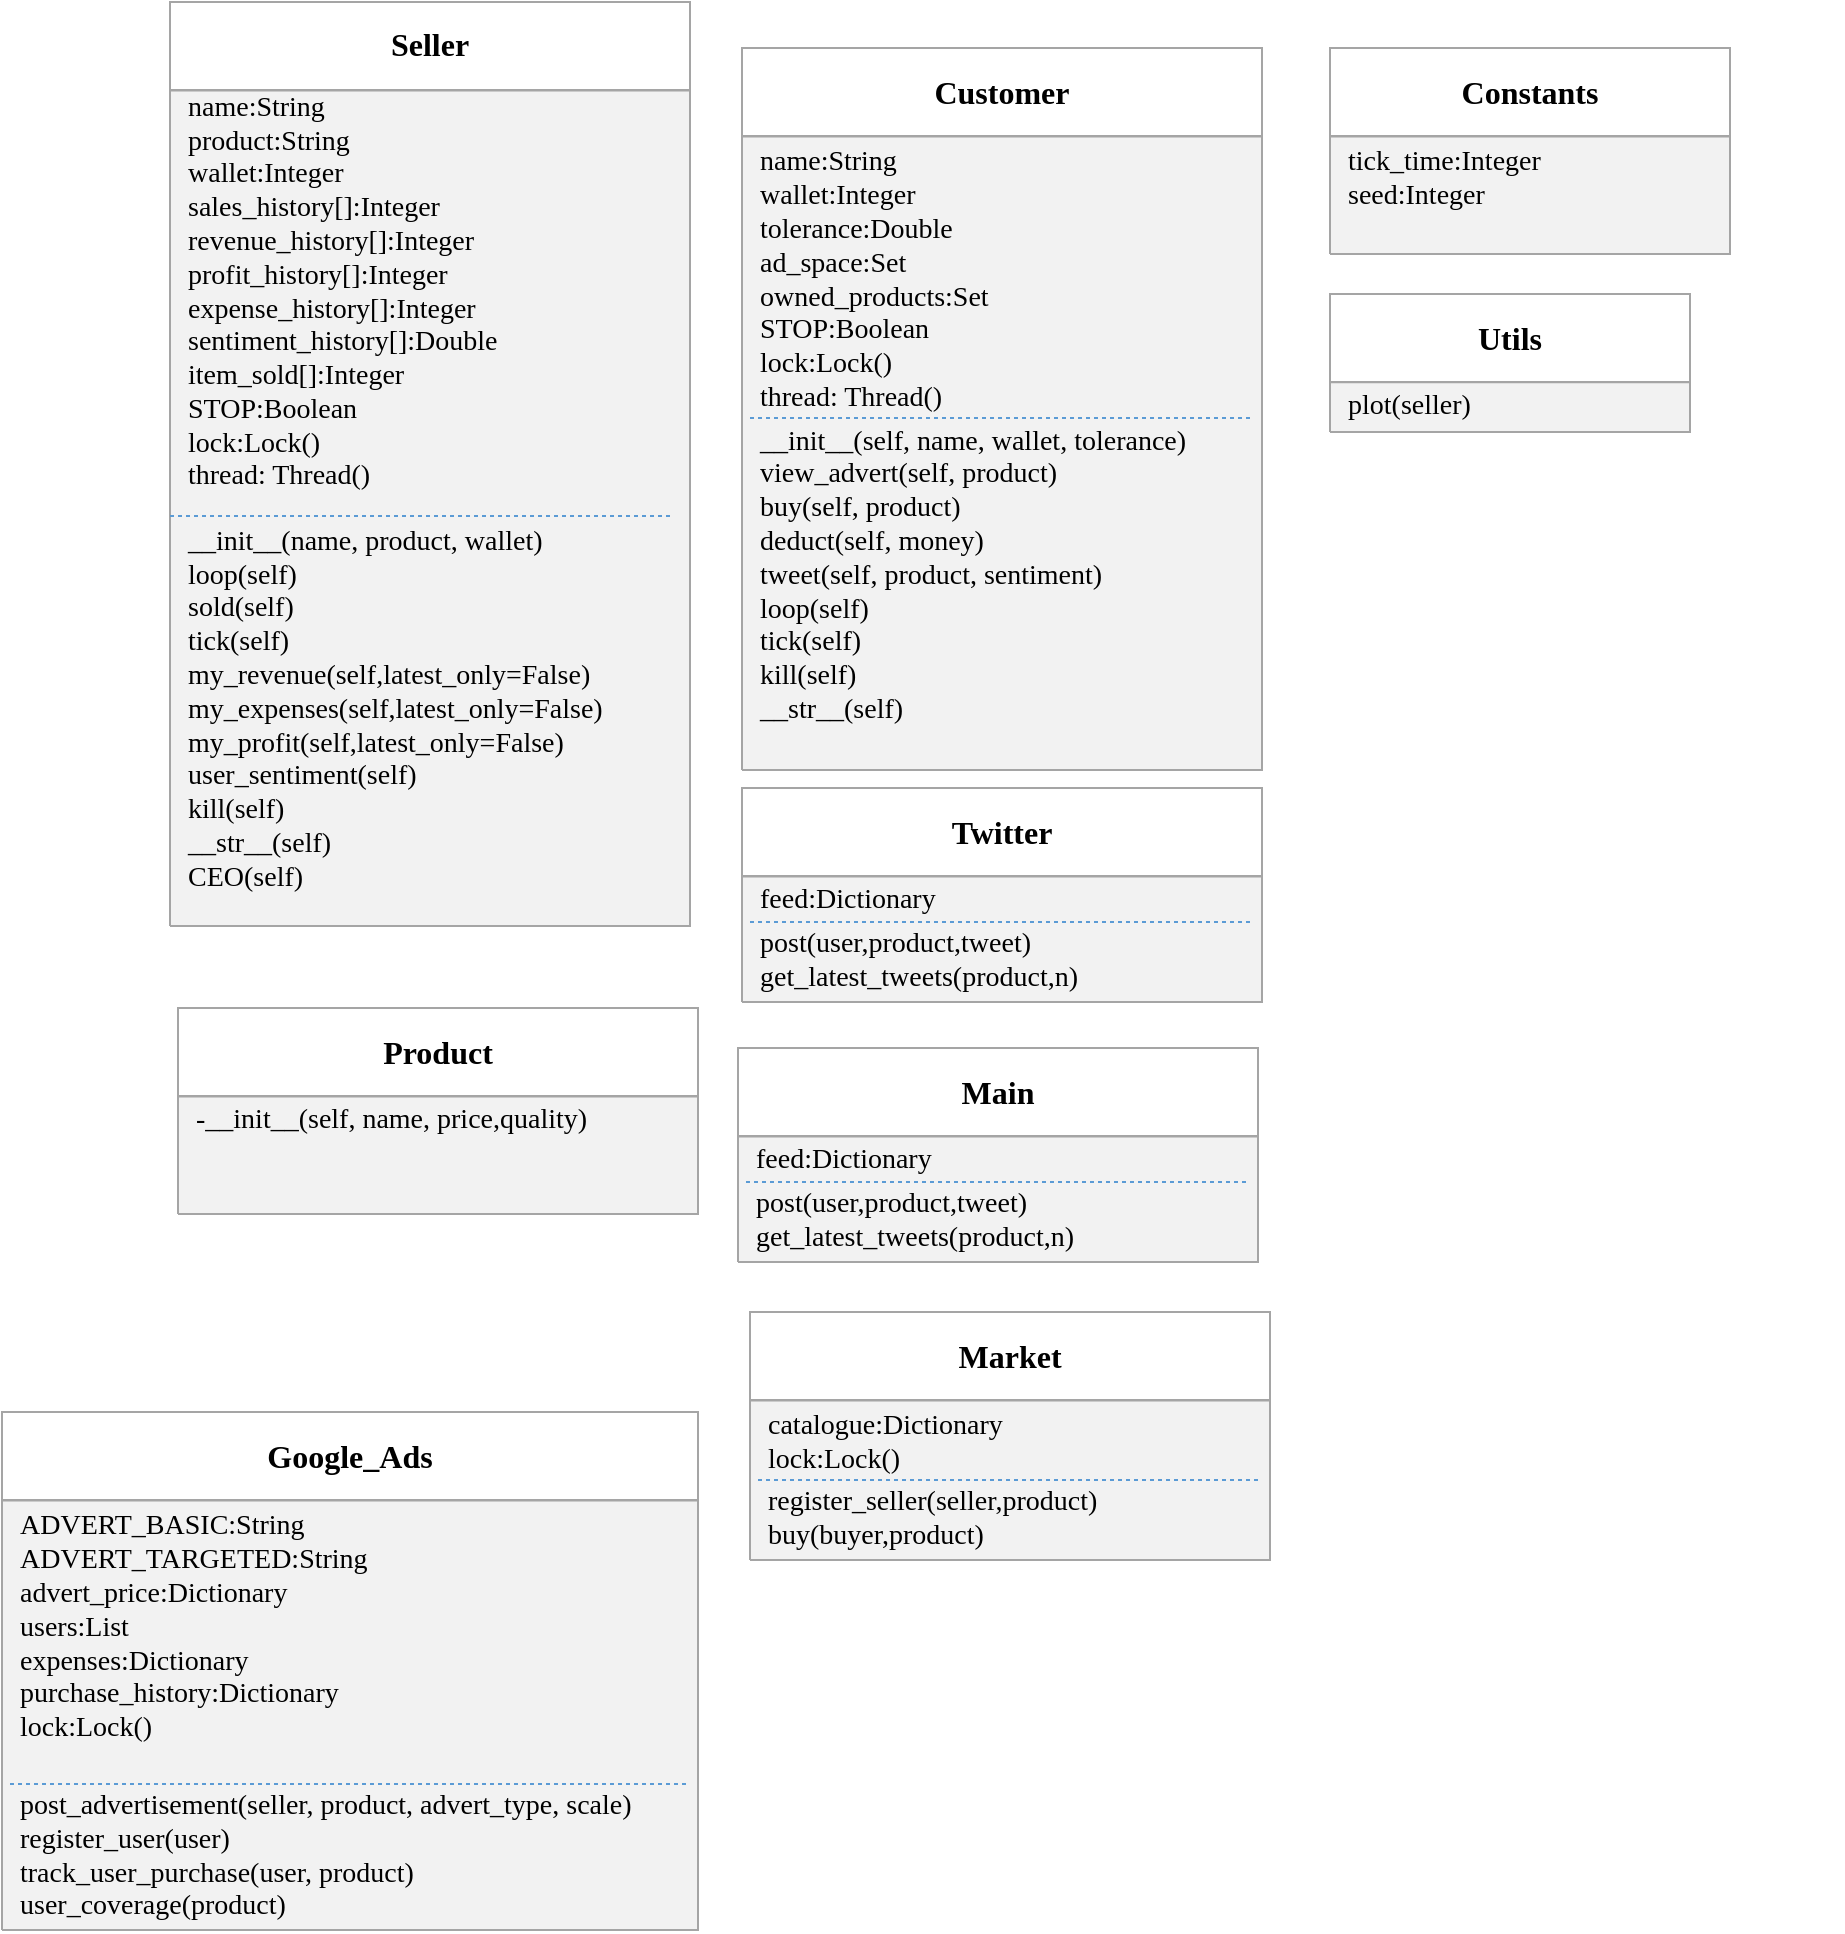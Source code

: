 <mxfile type="github" version="12.1.8" pages="2">
  <diagram id="Page-1" name="Page-1">
    <mxGraphModel grid="1" dx="2258" dy="757" gridSize="10" guides="1" tooltips="1" connect="1" arrows="1" fold="1" page="1" pageScale="1" pageWidth="850" pageHeight="1100" math="0" shadow="0">
      <root>
        <mxCell id="0"/>
        <mxCell id="1" parent="0"/>
        <mxCell id="3" parent="1" vertex="1" style="vsdxID=1;fillColor=none;gradientColor=none;strokeColor=none;spacingTop=3;spacingBottom=3;labelBackgroundColor=none;rounded=0;html=1;whiteSpace=wrap;">
          <mxGeometry as="geometry" height="361" width="260" y="48" x="346"/>
        </mxCell>
        <mxCell id="4" parent="3" vertex="1" style="vsdxID=2;fillColor=#f2f2f2;gradientColor=none;shape=stencil(1ZJBDsIgEEVPwxJDYeEBal16h4mlLRGhGdC2txcyGtsm2sSduz/z3wwEPlNl6KDXTIoQ0V/0YOrYMXVgUhrXaTQxKaYqpsrGo27R31xNdQ+ZzOrq73nDSHMiT0gxUVUIqo+EWuNm6Mv8DZY7uf+Mb8CA5+TiEz7BiXCcVo2NbWLkMJrA0UeIxrsFbQFbzdNJvLHQLqwwaN3P2sW/3O3rIy+/L4l3RhpjLUVs7q8zlVqUR1U9AA==);strokeColor=#a5a5a5;labelBackgroundColor=none;rounded=0;html=1;whiteSpace=wrap;">
          <mxGeometry as="geometry" height="361" width="260"/>
        </mxCell>
        <mxCell id="5" parent="3" vertex="1" style="vsdxID=3;fillColor=#ffffff;gradientColor=none;shape=stencil(1ZJNDoMgEIVPw5IE4QjWLr3DpIKSUjADrXr7QqZp1TQuuutufr6ZN5k8puo4wKiZFDFhuOrJdmlg6sSktH7QaFOOmGqYqk1A3WO4+47yEQpZolt4lA0zzYkyIcVCWSUoPxMKeMk9fKEttATjsisc7hIzh9lGjiFBssFvWAfYa551uHHQb1px0npclav/uMxZv3rvW+r7g4/hA/RHcCefg48vjHWObLXu732US+RB1TwB);strokeColor=#a5a5a5;labelBackgroundColor=none;rounded=0;html=1;whiteSpace=wrap;">
          <mxGeometry as="geometry" height="44" width="260"/>
        </mxCell>
        <mxCell id="6" value="&lt;p style=&quot;align:center;margin-left:0;margin-right:0;margin-top:0px;margin-bottom:0px;text-indent:0;valign:middle;direction:ltr;&quot;&gt;&lt;font style=&quot;font-size:16px;font-family:Calibri;color:#000000;direction:ltr;letter-spacing:0px;line-height:120%;opacity:1&quot;&gt;&lt;b&gt;Customer&lt;br/&gt;&lt;/b&gt;&lt;/font&gt;&lt;/p&gt;" parent="3" vertex="1" style="text;vsdxID=1;fillColor=none;gradientColor=none;strokeColor=none;spacingTop=3;spacingBottom=3;labelBackgroundColor=none;rounded=0;html=1;whiteSpace=wrap;verticalAlign=middle;align=center;;html=1;">
          <mxGeometry as="geometry" height="44.31" width="260" y="-0.13"/>
        </mxCell>
        <mxCell id="7" value="&lt;font style=&quot;font-size: 14px ; font-family: &amp;#34;calibri&amp;#34; ; color: #000000 ; direction: ltr ; letter-spacing: 0px ; line-height: 120% ; opacity: 1&quot;&gt;name:String&lt;br&gt;wallet:Integer&lt;br&gt;tolerance:Double&lt;br&gt;ad_space:Set&lt;br&gt;owned_products:Set&lt;br&gt;STOP:Boolean&lt;br&gt;lock:Lock()&lt;br&gt;thread: Thread()&lt;br&gt;&lt;/font&gt;" parent="1" vertex="1" style="verticalAlign=middle;align=left;vsdxID=6;fillColor=#5b9bd5;gradientColor=none;fillOpacity=0;shape=stencil(nZBLDoAgDERP0z3SIyjew0SURgSD+Lu9kMZoXLhwN9N5bdMClrNpJg1SzDH4QW/URgNYgZTkjA4UkwJUgGXng+6DX1zLfmoymdXo1zxh5z6RO6Q42BWCfc2oJfdAr/AX/IH+BF/rk7hv7MjaZ/L+RirxJ1Gd);strokeColor=#5b9bd5;spacingTop=-3;spacingBottom=-3;spacingLeft=3;spacingRight=-3;labelBackgroundColor=none;rounded=0;html=1;whiteSpace=wrap;">
          <mxGeometry as="geometry" height="135" width="252" y="96" x="350"/>
        </mxCell>
        <mxCell id="8" parent="1" vertex="1" style="vsdxID=7;fillColor=#ffffff;gradientColor=none;shape=stencil(fY9LDoAgDERP0z3SeALUe5gI0ohgEH+3F9KFxoW7mfa1nQKq1faLBinWFMOkDxqSBWxASvJWR0pZAbaAyoSoxxg2P7Bf+kIWNYe9bDh5TpQJKS52NduOSUf+RVbij83iOWHIOU747n8j5RK/g+0N);dashed=1;dashPattern=2.00 2.00;strokeColor=#5b9bd5;labelBackgroundColor=none;rounded=0;html=1;whiteSpace=wrap;">
          <mxGeometry as="geometry" height="4" width="252" y="231" x="350"/>
        </mxCell>
        <mxCell id="9" value="&lt;font style=&quot;font-size: 14px ; font-family: &amp;#34;calibri&amp;#34; ; color: #000000 ; direction: ltr ; letter-spacing: 0px ; line-height: 120% ; opacity: 1&quot;&gt;__init__(self, name, wallet, tolerance)&lt;br&gt;view_advert(self, product)&lt;br&gt;buy(self, product)&lt;br&gt;deduct(self, money)&lt;br&gt;tweet(self, product, sentiment)&lt;br&gt;loop(self)&lt;br&gt;tick(self)&lt;br&gt;kill(self)&lt;br&gt;__str__(self)&lt;br&gt;&lt;br&gt;&lt;/font&gt;" parent="1" vertex="1" style="verticalAlign=middle;align=left;vsdxID=8;fillColor=#5b9bd5;gradientColor=none;fillOpacity=0;shape=stencil(nZBLDoAgDERP0z3SIyjew0SURgSD+Lu9kMZoXLhwN9N5bdMClrNpJg1SzDH4QW/URgNYgZTkjA4UkwJUgGXng+6DX1zLfmoymdXo1zxh5z6RO6Q42BWCfc2oJfdAr/AX/IH+BF/rk7hv7MjaZ/L+RirxJ1Gd);strokeColor=#5b9bd5;spacingTop=-3;spacingBottom=-3;spacingLeft=3;spacingRight=-3;labelBackgroundColor=none;rounded=0;html=1;whiteSpace=wrap;">
          <mxGeometry as="geometry" height="169" width="252" y="235" x="350"/>
        </mxCell>
        <mxCell id="10" parent="1" vertex="1" style="vsdxID=31;fillColor=none;gradientColor=none;strokeColor=none;spacingTop=3;spacingBottom=3;labelBackgroundColor=none;rounded=0;html=1;whiteSpace=wrap;">
          <mxGeometry as="geometry" height="462" width="260" y="25" x="60"/>
        </mxCell>
        <mxCell id="11" parent="10" vertex="1" style="vsdxID=32;fillColor=#f2f2f2;gradientColor=none;shape=stencil(1ZJBDsIgEEVPwxJDISa6rnXZO0wsbYkIzRRte3sho7FtYhfu3P2Z/2Yg8JnK+xY6zaToA/qrHkwVWqZOTErjWo0mRMVUwVRee9QN+rurqO4gkUnd/CNtGGlOpAkpJqoyQfWZUGvcDH2bP8HH3f7wnd5mAS/RxBdbQkk0TqvG9jIxchhNz9EHCMa7BWwBG83jQby20CysftC6m7WzP7na1guvvi6KTz5qYy3Fa+6v8xRblEVVPAE=);strokeColor=#a5a5a5;labelBackgroundColor=none;rounded=0;html=1;whiteSpace=wrap;">
          <mxGeometry as="geometry" height="462" width="260"/>
        </mxCell>
        <mxCell id="12" parent="10" vertex="1" style="vsdxID=33;fillColor=#ffffff;gradientColor=none;shape=stencil(1ZJNDoMgEIVPw5IE4QjWLr3DpIKSUjADrXr7QqZp1TQuuutufr6ZN5k8puo4wKiZFDFhuOrJdmlg6sSktH7QaFOOmGqYqk1A3WO4+47yEQpZolt4lA0zzYkyIcVCWSUoPxMKeMk9fKEttATjsisc7hIzh9lGjiFBssFvWAfYa551uHHQb1px0npclav/uMxZv3rvW+r7g4/hA/RHcCefg48vjHWObLXu732US+RB1TwB);strokeColor=#a5a5a5;labelBackgroundColor=none;rounded=0;html=1;whiteSpace=wrap;">
          <mxGeometry as="geometry" height="44" width="260"/>
        </mxCell>
        <mxCell id="13" value="&lt;p style=&quot;align:center;margin-left:0;margin-right:0;margin-top:0px;margin-bottom:0px;text-indent:0;valign:middle;direction:ltr;&quot;&gt;&lt;font style=&quot;font-size:16px;font-family:Calibri;color:#000000;direction:ltr;letter-spacing:0px;line-height:120%;opacity:1&quot;&gt;&lt;b&gt;Seller&lt;br/&gt;&lt;/b&gt;&lt;/font&gt;&lt;/p&gt;" parent="10" vertex="1" style="text;vsdxID=31;fillColor=none;gradientColor=none;strokeColor=none;spacingTop=3;spacingBottom=3;labelBackgroundColor=none;rounded=0;html=1;whiteSpace=wrap;verticalAlign=middle;align=center;;html=1;">
          <mxGeometry as="geometry" height="44.31" width="260" y="-0.73"/>
        </mxCell>
        <mxCell id="16" value="&lt;font style=&quot;font-size: 14px ; font-family: &amp;#34;calibri&amp;#34; ; color: #000000 ; direction: ltr ; letter-spacing: 0px ; line-height: 120% ; opacity: 1&quot;&gt;__init__(name, product, wallet)&lt;br&gt;loop(self)&lt;br&gt;sold(self)&lt;br&gt;tick(self)&lt;br&gt;my_revenue(self,latest_only=False)&lt;br&gt;my_expenses(self,latest_only=False)&lt;br&gt;my_profit(self,latest_only=False)&lt;br&gt;user_sentiment(self)&lt;br&gt;kill(self)&lt;br&gt;__str__(self)&lt;br&gt;CEO(self)&lt;br&gt;&lt;br&gt;&lt;/font&gt;" parent="10" vertex="1" style="verticalAlign=middle;align=left;vsdxID=38;fillColor=#5b9bd5;gradientColor=none;fillOpacity=0;shape=stencil(nZBLDoAgDERP0z3SIyjew0SURgSD+Lu9kMZoXLhwN9N5bdMClrNpJg1SzDH4QW/URgNYgZTkjA4UkwJUgGXng+6DX1zLfmoymdXo1zxh5z6RO6Q42BWCfc2oJfdAr/AX/IH+BF/rk7hv7MjaZ/L+RirxJ1Gd);strokeColor=#5b9bd5;spacingTop=-3;spacingBottom=-3;spacingLeft=3;spacingRight=-3;labelBackgroundColor=none;rounded=0;html=1;whiteSpace=wrap;">
          <mxGeometry as="geometry" height="203" width="252" y="260" x="4"/>
        </mxCell>
        <mxCell id="14" value="&lt;font style=&quot;font-size: 14px ; font-family: &amp;#34;calibri&amp;#34; ; color: #000000 ; direction: ltr ; letter-spacing: 0px ; line-height: 120% ; opacity: 1&quot;&gt;name:String&lt;br&gt;product:String&lt;br&gt;wallet:Integer&lt;br&gt;sales_history[]:Integer&lt;br&gt;revenue_history[]:Integer&lt;br&gt;profit_history[]:Integer&lt;br&gt;expense_history[]:Integer&lt;br&gt;sentiment_history[]:Double&lt;br&gt;item_sold[]:Integer&lt;br&gt;STOP:Boolean&lt;br&gt;lock:Lock()&lt;br&gt;thread: Thread()&lt;br&gt;&lt;/font&gt;" parent="10" vertex="1" style="verticalAlign=middle;align=left;vsdxID=36;fillColor=#5b9bd5;gradientColor=none;fillOpacity=0;shape=stencil(nZBLDoAgDERP0z3SIyjew0SURgSD+Lu9kMZoXLhwN9N5bdMClrNpJg1SzDH4QW/URgNYgZTkjA4UkwJUgGXng+6DX1zLfmoymdXo1zxh5z6RO6Q42BWCfc2oJfdAr/AX/IH+BF/rk7hv7MjaZ/L+RirxJ1Gd);strokeColor=#5b9bd5;spacingTop=-3;spacingBottom=-3;spacingLeft=3;spacingRight=-3;labelBackgroundColor=none;rounded=0;html=1;whiteSpace=wrap;">
          <mxGeometry as="geometry" height="203" width="252" y="43.5" x="4"/>
        </mxCell>
        <mxCell id="15" parent="10" vertex="1" style="vsdxID=37;fillColor=#ffffff;gradientColor=none;shape=stencil(fY9LDoAgDERP0z3SeALUe5gI0ohgEH+3F9KFxoW7mfa1nQKq1faLBinWFMOkDxqSBWxASvJWR0pZAbaAyoSoxxg2P7Bf+kIWNYe9bDh5TpQJKS52NduOSUf+RVbij83iOWHIOU747n8j5RK/g+0N);dashed=1;dashPattern=2.00 2.00;strokeColor=#5b9bd5;labelBackgroundColor=none;rounded=0;html=1;whiteSpace=wrap;">
          <mxGeometry as="geometry" height="4" width="252" y="255"/>
        </mxCell>
        <mxCell id="17" parent="1" vertex="1" style="vsdxID=42;fillColor=none;gradientColor=none;strokeColor=none;spacingTop=3;spacingBottom=3;labelBackgroundColor=none;rounded=0;html=1;whiteSpace=wrap;">
          <mxGeometry as="geometry" height="103" width="200" y="48" x="640"/>
        </mxCell>
        <mxCell id="18" parent="17" vertex="1" style="vsdxID=43;fillColor=#f2f2f2;gradientColor=none;shape=stencil(1ZJBDsIgEEVPwxJDwcS4rnXpHSaWtkSEZoq2vb2Q0dg20Sbu3P2Z/2Yg8JnKuwZazaToAvqL7k0ZGqYOTErjGo0mRMVUwVReedQ1+psrqW4hkUld/T1tGGhOpAkpRqoyQfWRUGvcBH2ZP8FbudnvPuMrMOA5uviET3AiHMdFY2WbGDgMpuPoAwTj3Yy2gLXm8SReWahnVtdr3U7a2b/c7dsjL74vindGKmMtRWzqLzMVW5RHVTwA);strokeColor=#a5a5a5;labelBackgroundColor=none;rounded=0;html=1;whiteSpace=wrap;">
          <mxGeometry as="geometry" height="103" width="200"/>
        </mxCell>
        <mxCell id="19" parent="17" vertex="1" style="vsdxID=44;fillColor=#ffffff;gradientColor=none;shape=stencil(1ZJNDoMgEIVPw5IE4QjWLr3DpIKSUjADrXr7QqZp1TQuuutufr6ZN5k8puo4wKiZFDFhuOrJdmlg6sSktH7QaFOOmGqYqk1A3WO4+47yEQpZolt4lA0zzYkyIcVCWSUoPxMKeMk9fKEttATjsisc7hIzh9lGjiFBssFvWAfYa551uHHQb1px0npclav/uMxZv3rvW+r7g4/hA/RHcCefg48vjHWObLXu732US+RB1TwB);strokeColor=#a5a5a5;labelBackgroundColor=none;rounded=0;html=1;whiteSpace=wrap;">
          <mxGeometry as="geometry" height="44" width="200"/>
        </mxCell>
        <mxCell id="20" value="&lt;p style=&quot;align:center;margin-left:0;margin-right:0;margin-top:0px;margin-bottom:0px;text-indent:0;valign:middle;direction:ltr;&quot;&gt;&lt;font style=&quot;font-size:16px;font-family:Calibri;color:#000000;direction:ltr;letter-spacing:0px;line-height:120%;opacity:1&quot;&gt;&lt;b&gt;Constants&lt;br/&gt;&lt;/b&gt;&lt;/font&gt;&lt;/p&gt;" parent="17" vertex="1" style="text;vsdxID=42;fillColor=none;gradientColor=none;strokeColor=none;spacingTop=3;spacingBottom=3;labelBackgroundColor=none;rounded=0;html=1;whiteSpace=wrap;verticalAlign=middle;align=center;;html=1;">
          <mxGeometry as="geometry" height="44.31" width="200" y="-0.12"/>
        </mxCell>
        <mxCell id="21" value="&lt;font style=&quot;font-size:14px;font-family:Calibri;color:#000000;direction:ltr;letter-spacing:0px;line-height:120%;opacity:1&quot;&gt;tick_time:Integer&lt;br/&gt;seed:Integer&lt;br/&gt;&lt;/font&gt;" parent="1" vertex="1" style="verticalAlign=middle;align=left;vsdxID=47;fillColor=#5b9bd5;gradientColor=none;fillOpacity=0;shape=stencil(nZBLDoAgDERP0z3SIyjew0SURgSD+Lu9kMZoXLhwN9N5bdMClrNpJg1SzDH4QW/URgNYgZTkjA4UkwJUgGXng+6DX1zLfmoymdXo1zxh5z6RO6Q42BWCfc2oJfdAr/AX/IH+BF/rk7hv7MjaZ/L+RirxJ1Gd);strokeColor=#5b9bd5;spacingTop=-3;spacingBottom=-3;spacingLeft=3;spacingRight=-3;labelBackgroundColor=none;rounded=0;html=1;whiteSpace=wrap;">
          <mxGeometry as="geometry" height="33" width="252" y="96" x="644"/>
        </mxCell>
        <mxCell id="22" value="" parent="1" vertex="1" style="verticalAlign=middle;align=left;vsdxID=49;fillColor=#5b9bd5;gradientColor=none;fillOpacity=0;shape=stencil(nZBLDoAgDERP0z3SIyjew0SURgSD+Lu9kMZoXLhwN9N5bdMClrNpJg1SzDH4QW/URgNYgZTkjA4UkwJUgGXng+6DX1zLfmoymdXo1zxh5z6RO6Q42BWCfc2oJfdAr/AX/IH+BF/rk7hv7MjaZ/L+RirxJ1Gd);strokeColor=#5b9bd5;spacingTop=-3;spacingBottom=-3;spacingLeft=3;spacingRight=-3;labelBackgroundColor=none;rounded=0;html=1;whiteSpace=wrap;">
          <mxGeometry as="geometry" height="16" width="252" y="130" x="644"/>
        </mxCell>
        <mxCell id="23" parent="1" vertex="1" style="vsdxID=50;fillColor=none;gradientColor=none;strokeColor=none;spacingTop=3;spacingBottom=3;labelBackgroundColor=none;rounded=0;html=1;whiteSpace=wrap;">
          <mxGeometry as="geometry" height="69" width="180" y="171" x="640"/>
        </mxCell>
        <mxCell id="24" parent="23" vertex="1" style="vsdxID=51;fillColor=#f2f2f2;gradientColor=none;shape=stencil(3ZLdDoIwDIWfZpeQsiKDa3/eY9EBi5ORMhXf3pFqRBM18dK7tuc7W5Megcuh1b0REoZAfm/OdhdagSshpe1aQzbESuBa4LL2ZBryx27Hfa8ncqoO/jS9MLIPJoeEC3cZcL9h1Nluht7Fn+AC06p6j3+BNW2jSjdYQi5LAFyoCkqVSsVmurlVUVQ5ImCmZIZpmbP85ScYEz3aISEfdLC+e6KdpsYkcYukdrp5koazMf1snP3D3p+O83L2WDyyVVvnOJpz/TWLccQ5xvUV);strokeColor=#a5a5a5;labelBackgroundColor=none;rounded=0;html=1;whiteSpace=wrap;">
          <mxGeometry as="geometry" height="69" width="180"/>
        </mxCell>
        <mxCell id="25" parent="23" vertex="1" style="vsdxID=52;fillColor=#ffffff;gradientColor=none;shape=stencil(1ZJNDoMgEIVPw5IE4QjWLr3DpIKSUjADrXr7QqZp1TQuuutufr6ZN5k8puo4wKiZFDFhuOrJdmlg6sSktH7QaFOOmGqYqk1A3WO4+47yEQpZolt4lA0zzYkyIcVCWSUoPxMKeMk9fKEttATjsisc7hIzh9lGjiFBssFvWAfYa551uHHQb1px0npclav/uMxZv3rvW+r7g4/hA/RHcCefg48vjHWObLXu732US+RB1TwB);strokeColor=#a5a5a5;labelBackgroundColor=none;rounded=0;html=1;whiteSpace=wrap;">
          <mxGeometry as="geometry" height="44" width="180"/>
        </mxCell>
        <mxCell id="26" value="&lt;p style=&quot;align:center;margin-left:0;margin-right:0;margin-top:0px;margin-bottom:0px;text-indent:0;valign:middle;direction:ltr;&quot;&gt;&lt;font style=&quot;font-size:16px;font-family:Calibri;color:#000000;direction:ltr;letter-spacing:0px;line-height:120%;opacity:1&quot;&gt;&lt;b&gt;Utils&lt;br/&gt;&lt;/b&gt;&lt;/font&gt;&lt;/p&gt;" parent="23" vertex="1" style="text;vsdxID=50;fillColor=none;gradientColor=none;strokeColor=none;spacingTop=3;spacingBottom=3;labelBackgroundColor=none;rounded=0;html=1;whiteSpace=wrap;verticalAlign=middle;align=center;;html=1;">
          <mxGeometry as="geometry" height="44.31" width="180" y="-0.25"/>
        </mxCell>
        <mxCell id="27" value="&lt;font style=&quot;font-size:14px;font-family:Calibri;color:#000000;direction:ltr;letter-spacing:0px;line-height:120%;opacity:1&quot;&gt;plot(seller)&lt;br/&gt;&lt;/font&gt;" parent="1" vertex="1" style="verticalAlign=middle;align=left;vsdxID=55;fillColor=#5b9bd5;gradientColor=none;fillOpacity=0;shape=stencil(nZBLDoAgDERP0z3SIyjew0SURgSD+Lu9kMZoXLhwN9N5bdMClrNpJg1SzDH4QW/URgNYgZTkjA4UkwJUgGXng+6DX1zLfmoymdXo1zxh5z6RO6Q42BWCfc2oJfdAr/AX/IH+BF/rk7hv7MjaZ/L+RirxJ1Gd);strokeColor=#5b9bd5;spacingTop=-3;spacingBottom=-3;spacingLeft=3;spacingRight=-3;labelBackgroundColor=none;rounded=0;html=1;whiteSpace=wrap;">
          <mxGeometry as="geometry" height="16" width="252" y="219" x="644"/>
        </mxCell>
        <mxCell id="28" parent="1" vertex="1" style="vsdxID=58;fillColor=none;gradientColor=none;strokeColor=none;spacingTop=3;spacingBottom=3;labelBackgroundColor=none;rounded=0;html=1;whiteSpace=wrap;">
          <mxGeometry as="geometry" height="107" width="260" y="548" x="344"/>
        </mxCell>
        <mxCell id="29" parent="28" vertex="1" style="vsdxID=59;fillColor=#f2f2f2;gradientColor=none;shape=stencil(1ZJBDsIgEEVPwxJDwcQD1LrsHSaWtkSEZoq2vb2Q0dg20Sbu3P2Z/2Yg8JnK+xY6zaToA/qLHkwVWqaOTErjWo0mRMVUwVRee9QN+purqO4gkUld/T1tGGlOpAkpJqoyQfWJUGvcDH2ZP8H7bKcOn/ENGPAcXXzCJZSE47RqbGwTI4fR9Bx9gGC8W9AWsNE8nsRrC83C6getu1k7+5e7fXvk1fdF8c5IbayliM39daZii/Koigc=);strokeColor=#a5a5a5;labelBackgroundColor=none;rounded=0;html=1;whiteSpace=wrap;">
          <mxGeometry as="geometry" height="107" width="260"/>
        </mxCell>
        <mxCell id="30" parent="28" vertex="1" style="vsdxID=60;fillColor=#ffffff;gradientColor=none;shape=stencil(1ZJNDoMgEIVPw5IE4QjWLr3DpIKSUjADrXr7QqZp1TQuuutufr6ZN5k8puo4wKiZFDFhuOrJdmlg6sSktH7QaFOOmGqYqk1A3WO4+47yEQpZolt4lA0zzYkyIcVCWSUoPxMKeMk9fKEttATjsisc7hIzh9lGjiFBssFvWAfYa551uHHQb1px0npclav/uMxZv3rvW+r7g4/hA/RHcCefg48vjHWObLXu732US+RB1TwB);strokeColor=#a5a5a5;labelBackgroundColor=none;rounded=0;html=1;whiteSpace=wrap;">
          <mxGeometry as="geometry" height="44" width="260"/>
        </mxCell>
        <mxCell id="31" value="&lt;p style=&quot;align:center;margin-left:0;margin-right:0;margin-top:0px;margin-bottom:0px;text-indent:0;valign:middle;direction:ltr;&quot;&gt;&lt;font style=&quot;font-size:16px;font-family:Calibri;color:#000000;direction:ltr;letter-spacing:0px;line-height:120%;opacity:1&quot;&gt;&lt;b&gt;Main&lt;br/&gt;&lt;/b&gt;&lt;/font&gt;&lt;/p&gt;" parent="28" vertex="1" style="text;vsdxID=58;fillColor=none;gradientColor=none;strokeColor=none;spacingTop=3;spacingBottom=3;labelBackgroundColor=none;rounded=0;html=1;whiteSpace=wrap;verticalAlign=middle;align=center;;html=1;">
          <mxGeometry as="geometry" height="44.31" width="260" y="-0.12"/>
        </mxCell>
        <mxCell id="32" value="&lt;font style=&quot;font-size:14px;font-family:Calibri;color:#000000;direction:ltr;letter-spacing:0px;line-height:120%;opacity:1&quot;&gt;feed:Dictionary&lt;br/&gt;&lt;/font&gt;" parent="1" vertex="1" style="verticalAlign=middle;align=left;vsdxID=63;fillColor=#5b9bd5;gradientColor=none;fillOpacity=0;shape=stencil(nZBLDoAgDERP0z3SIyjew0SURgSD+Lu9kMZoXLhwN9N5bdMClrNpJg1SzDH4QW/URgNYgZTkjA4UkwJUgGXng+6DX1zLfmoymdXo1zxh5z6RO6Q42BWCfc2oJfdAr/AX/IH+BF/rk7hv7MjaZ/L+RirxJ1Gd);strokeColor=#5b9bd5;spacingTop=-3;spacingBottom=-3;spacingLeft=3;spacingRight=-3;labelBackgroundColor=none;rounded=0;html=1;whiteSpace=wrap;">
          <mxGeometry as="geometry" height="16" width="252" y="596" x="348"/>
        </mxCell>
        <mxCell id="33" parent="1" vertex="1" style="vsdxID=64;fillColor=#ffffff;gradientColor=none;shape=stencil(fY9LDoAgDERP0z3SeALUe5gI0ohgEH+3F9KFxoW7mfa1nQKq1faLBinWFMOkDxqSBWxASvJWR0pZAbaAyoSoxxg2P7Bf+kIWNYe9bDh5TpQJKS52NduOSUf+RVbij83iOWHIOU747n8j5RK/g+0N);dashed=1;dashPattern=2.00 2.00;strokeColor=#5b9bd5;labelBackgroundColor=none;rounded=0;html=1;whiteSpace=wrap;">
          <mxGeometry as="geometry" height="4" width="252" y="613" x="348"/>
        </mxCell>
        <mxCell id="34" value="&lt;font style=&quot;font-size:14px;font-family:Calibri;color:#000000;direction:ltr;letter-spacing:0px;line-height:120%;opacity:1&quot;&gt;post(user,product,tweet)&lt;br/&gt;get_latest_tweets(product,n)&lt;br/&gt;&lt;/font&gt;" parent="1" vertex="1" style="verticalAlign=middle;align=left;vsdxID=65;fillColor=#5b9bd5;gradientColor=none;fillOpacity=0;shape=stencil(nZBLDoAgDERP0z3SIyjew0SURgSD+Lu9kMZoXLhwN9N5bdMClrNpJg1SzDH4QW/URgNYgZTkjA4UkwJUgGXng+6DX1zLfmoymdXo1zxh5z6RO6Q42BWCfc2oJfdAr/AX/IH+BF/rk7hv7MjaZ/L+RirxJ1Gd);strokeColor=#5b9bd5;spacingTop=-3;spacingBottom=-3;spacingLeft=3;spacingRight=-3;labelBackgroundColor=none;rounded=0;html=1;whiteSpace=wrap;">
          <mxGeometry as="geometry" height="33" width="252" y="617" x="348"/>
        </mxCell>
        <mxCell id="35" parent="1" vertex="1" style="vsdxID=66;fillColor=none;gradientColor=none;strokeColor=none;spacingTop=3;spacingBottom=3;labelBackgroundColor=none;rounded=0;html=1;whiteSpace=wrap;">
          <mxGeometry as="geometry" height="103" width="260" y="528" x="64"/>
        </mxCell>
        <mxCell id="36" parent="35" vertex="1" style="vsdxID=67;fillColor=#f2f2f2;gradientColor=none;shape=stencil(1ZJBDsIgEEVPwxJDwcS4rnXpHSaWtkSEZoq2vb2Q0dg20Sbu3P2Z/2Yg8JnKuwZazaToAvqL7k0ZGqYOTErjGo0mRMVUwVReedQ1+psrqW4hkUld/T1tGGhOpAkpRqoyQfWRUGvcBH2ZP8FbudnvPuMrMOA5uviET3AiHMdFY2WbGDgMpuPoAwTj3Yy2gLXm8SReWahnVtdr3U7a2b/c7dsjL74vindGKmMtRWzqLzMVW5RHVTwA);strokeColor=#a5a5a5;labelBackgroundColor=none;rounded=0;html=1;whiteSpace=wrap;">
          <mxGeometry as="geometry" height="103" width="260"/>
        </mxCell>
        <mxCell id="37" parent="35" vertex="1" style="vsdxID=68;fillColor=#ffffff;gradientColor=none;shape=stencil(1ZJNDoMgEIVPw5IE4QjWLr3DpIKSUjADrXr7QqZp1TQuuutufr6ZN5k8puo4wKiZFDFhuOrJdmlg6sSktH7QaFOOmGqYqk1A3WO4+47yEQpZolt4lA0zzYkyIcVCWSUoPxMKeMk9fKEttATjsisc7hIzh9lGjiFBssFvWAfYa551uHHQb1px0npclav/uMxZv3rvW+r7g4/hA/RHcCefg48vjHWObLXu732US+RB1TwB);strokeColor=#a5a5a5;labelBackgroundColor=none;rounded=0;html=1;whiteSpace=wrap;">
          <mxGeometry as="geometry" height="44" width="260"/>
        </mxCell>
        <mxCell id="38" value="&lt;p style=&quot;align:center;margin-left:0;margin-right:0;margin-top:0px;margin-bottom:0px;text-indent:0;valign:middle;direction:ltr;&quot;&gt;&lt;font style=&quot;font-size:16px;font-family:Calibri;color:#000000;direction:ltr;letter-spacing:0px;line-height:120%;opacity:1&quot;&gt;&lt;b&gt;Product&lt;br/&gt;&lt;/b&gt;&lt;/font&gt;&lt;/p&gt;" parent="35" vertex="1" style="text;vsdxID=66;fillColor=none;gradientColor=none;strokeColor=none;spacingTop=3;spacingBottom=3;labelBackgroundColor=none;rounded=0;html=1;whiteSpace=wrap;verticalAlign=middle;align=center;;html=1;">
          <mxGeometry as="geometry" height="44.31" width="260" y="-0.12"/>
        </mxCell>
        <mxCell id="39" value="&lt;font style=&quot;font-size:14px;font-family:Calibri;color:#000000;direction:ltr;letter-spacing:0px;line-height:120%;opacity:1&quot;&gt;-__init__(self, name, price,quality)&lt;br/&gt;&lt;br/&gt;&lt;br/&gt;&lt;/font&gt;" parent="1" vertex="1" style="verticalAlign=middle;align=left;vsdxID=73;fillColor=#5b9bd5;gradientColor=none;fillOpacity=0;shape=stencil(nZBLDoAgDERP0z3SIyjew0SURgSD+Lu9kMZoXLhwN9N5bdMClrNpJg1SzDH4QW/URgNYgZTkjA4UkwJUgGXng+6DX1zLfmoymdXo1zxh5z6RO6Q42BWCfc2oJfdAr/AX/IH+BF/rk7hv7MjaZ/L+RirxJ1Gd);strokeColor=#5b9bd5;spacingTop=-3;spacingBottom=-3;spacingLeft=3;spacingRight=-3;labelBackgroundColor=none;rounded=0;html=1;whiteSpace=wrap;">
          <mxGeometry as="geometry" height="50" width="252" y="576" x="68"/>
        </mxCell>
        <mxCell id="40" parent="1" vertex="1" style="vsdxID=74;fillColor=none;gradientColor=none;strokeColor=none;spacingTop=3;spacingBottom=3;labelBackgroundColor=none;rounded=0;html=1;whiteSpace=wrap;">
          <mxGeometry as="geometry" height="124" width="260" y="680" x="350"/>
        </mxCell>
        <mxCell id="41" parent="40" vertex="1" style="vsdxID=75;fillColor=#f2f2f2;gradientColor=none;shape=stencil(1ZJBDsIgEEVPwxJDIcYD1LrsHSaWtkSEZoq2vb2Q0dg20Sbu3P2Z/2Yg8JnK+xY6zaToA/qLHkwVWqaOTErjWo0mRMVUwVRee9QN+purqO4gkUld/T1tGGlOpAkpJqoyQfWJUGvcDH2ZP8FqvzvIz/gGDHiOLj7hEkrCcVo1NraJkcNoeo4+QDDeLWgL2GgeT+K1hWZh9YPW3ayd/cvdvj3y6vuieGekNtZSxOb+OlOxRXlUxQM=);strokeColor=#a5a5a5;labelBackgroundColor=none;rounded=0;html=1;whiteSpace=wrap;">
          <mxGeometry as="geometry" height="124" width="260"/>
        </mxCell>
        <mxCell id="42" parent="40" vertex="1" style="vsdxID=76;fillColor=#ffffff;gradientColor=none;shape=stencil(1ZJNDoMgEIVPw5IE4QjWLr3DpIKSUjADrXr7QqZp1TQuuutufr6ZN5k8puo4wKiZFDFhuOrJdmlg6sSktH7QaFOOmGqYqk1A3WO4+47yEQpZolt4lA0zzYkyIcVCWSUoPxMKeMk9fKEttATjsisc7hIzh9lGjiFBssFvWAfYa551uHHQb1px0npclav/uMxZv3rvW+r7g4/hA/RHcCefg48vjHWObLXu732US+RB1TwB);strokeColor=#a5a5a5;labelBackgroundColor=none;rounded=0;html=1;whiteSpace=wrap;">
          <mxGeometry as="geometry" height="44" width="260"/>
        </mxCell>
        <mxCell id="43" value="&lt;p style=&quot;align:center;margin-left:0;margin-right:0;margin-top:0px;margin-bottom:0px;text-indent:0;valign:middle;direction:ltr;&quot;&gt;&lt;font style=&quot;font-size:16px;font-family:Calibri;color:#000000;direction:ltr;letter-spacing:0px;line-height:120%;opacity:1&quot;&gt;&lt;b&gt;Market&lt;br/&gt;&lt;/b&gt;&lt;/font&gt;&lt;/p&gt;" parent="40" vertex="1" style="text;vsdxID=74;fillColor=none;gradientColor=none;strokeColor=none;spacingTop=3;spacingBottom=3;labelBackgroundColor=none;rounded=0;html=1;whiteSpace=wrap;verticalAlign=middle;align=center;;html=1;">
          <mxGeometry as="geometry" height="44.31" width="260" y="-0.06"/>
        </mxCell>
        <mxCell id="44" value="&lt;font style=&quot;font-size:14px;font-family:Calibri;color:#000000;direction:ltr;letter-spacing:0px;line-height:120%;opacity:1&quot;&gt;catalogue:Dictionary&lt;br/&gt;lock:Lock()&lt;br/&gt;&lt;/font&gt;" parent="1" vertex="1" style="verticalAlign=middle;align=left;vsdxID=79;fillColor=#5b9bd5;gradientColor=none;fillOpacity=0;shape=stencil(nZBLDoAgDERP0z3SIyjew0SURgSD+Lu9kMZoXLhwN9N5bdMClrNpJg1SzDH4QW/URgNYgZTkjA4UkwJUgGXng+6DX1zLfmoymdXo1zxh5z6RO6Q42BWCfc2oJfdAr/AX/IH+BF/rk7hv7MjaZ/L+RirxJ1Gd);strokeColor=#5b9bd5;spacingTop=-3;spacingBottom=-3;spacingLeft=3;spacingRight=-3;labelBackgroundColor=none;rounded=0;html=1;whiteSpace=wrap;">
          <mxGeometry as="geometry" height="33" width="252" y="728" x="354"/>
        </mxCell>
        <mxCell id="45" parent="1" vertex="1" style="vsdxID=80;fillColor=#ffffff;gradientColor=none;shape=stencil(fY9LDoAgDERP0z3SeALUe5gI0ohgEH+3F9KFxoW7mfa1nQKq1faLBinWFMOkDxqSBWxASvJWR0pZAbaAyoSoxxg2P7Bf+kIWNYe9bDh5TpQJKS52NduOSUf+RVbij83iOWHIOU747n8j5RK/g+0N);dashed=1;dashPattern=2.00 2.00;strokeColor=#5b9bd5;labelBackgroundColor=none;rounded=0;html=1;whiteSpace=wrap;">
          <mxGeometry as="geometry" height="4" width="252" y="762" x="354"/>
        </mxCell>
        <mxCell id="46" value="&lt;font style=&quot;font-size:14px;font-family:Calibri;color:#000000;direction:ltr;letter-spacing:0px;line-height:120%;opacity:1&quot;&gt;register_seller(seller,product)&lt;br/&gt;buy(buyer,product)&lt;br/&gt;&lt;/font&gt;" parent="1" vertex="1" style="verticalAlign=middle;align=left;vsdxID=81;fillColor=#5b9bd5;gradientColor=none;fillOpacity=0;shape=stencil(nZBLDoAgDERP0z3SIyjew0SURgSD+Lu9kMZoXLhwN9N5bdMClrNpJg1SzDH4QW/URgNYgZTkjA4UkwJUgGXng+6DX1zLfmoymdXo1zxh5z6RO6Q42BWCfc2oJfdAr/AX/IH+BF/rk7hv7MjaZ/L+RirxJ1Gd);strokeColor=#5b9bd5;spacingTop=-3;spacingBottom=-3;spacingLeft=3;spacingRight=-3;labelBackgroundColor=none;rounded=0;html=1;whiteSpace=wrap;">
          <mxGeometry as="geometry" height="33" width="252" y="766" x="354"/>
        </mxCell>
        <mxCell id="54" parent="1" vertex="1" style="vsdxID=100;fillColor=none;gradientColor=none;strokeColor=none;spacingTop=3;spacingBottom=3;labelBackgroundColor=none;rounded=0;html=1;whiteSpace=wrap;">
          <mxGeometry as="geometry" height="107" width="260" y="418" x="346"/>
        </mxCell>
        <mxCell id="55" parent="54" vertex="1" style="vsdxID=101;fillColor=#f2f2f2;gradientColor=none;shape=stencil(1ZJBDsIgEEVPwxJDwcQD1LrsHSaWtkSEZoq2vb2Q0dg20Sbu3P2Z/2Yg8JnK+xY6zaToA/qLHkwVWqaOTErjWo0mRMVUwVRee9QN+purqO4gkUld/T1tGGlOpAkpJqoyQfWJUGvcDH2ZP8H7bKcOn/ENGPAcXXzCJZSE47RqbGwTI4fR9Bx9gGC8W9AWsNE8nsRrC83C6getu1k7+5e7fXvk1fdF8c5IbayliM39daZii/Koigc=);strokeColor=#a5a5a5;labelBackgroundColor=none;rounded=0;html=1;whiteSpace=wrap;">
          <mxGeometry as="geometry" height="107" width="260"/>
        </mxCell>
        <mxCell id="56" parent="54" vertex="1" style="vsdxID=102;fillColor=#ffffff;gradientColor=none;shape=stencil(1ZJNDoMgEIVPw5IE4QjWLr3DpIKSUjADrXr7QqZp1TQuuutufr6ZN5k8puo4wKiZFDFhuOrJdmlg6sSktH7QaFOOmGqYqk1A3WO4+47yEQpZolt4lA0zzYkyIcVCWSUoPxMKeMk9fKEttATjsisc7hIzh9lGjiFBssFvWAfYa551uHHQb1px0npclav/uMxZv3rvW+r7g4/hA/RHcCefg48vjHWObLXu732US+RB1TwB);strokeColor=#a5a5a5;labelBackgroundColor=none;rounded=0;html=1;whiteSpace=wrap;">
          <mxGeometry as="geometry" height="44" width="260"/>
        </mxCell>
        <mxCell id="57" value="&lt;p style=&quot;align:center;margin-left:0;margin-right:0;margin-top:0px;margin-bottom:0px;text-indent:0;valign:middle;direction:ltr;&quot;&gt;&lt;font style=&quot;font-size:16px;font-family:Calibri;color:#000000;direction:ltr;letter-spacing:0px;line-height:120%;opacity:1&quot;&gt;&lt;b&gt;Twitter&lt;br/&gt;&lt;/b&gt;&lt;/font&gt;&lt;/p&gt;" parent="54" vertex="1" style="text;vsdxID=100;fillColor=none;gradientColor=none;strokeColor=none;spacingTop=3;spacingBottom=3;labelBackgroundColor=none;rounded=0;html=1;whiteSpace=wrap;verticalAlign=middle;align=center;;html=1;">
          <mxGeometry as="geometry" height="44.31" width="260" y="-0.12"/>
        </mxCell>
        <mxCell id="58" value="&lt;font style=&quot;font-size:14px;font-family:Calibri;color:#000000;direction:ltr;letter-spacing:0px;line-height:120%;opacity:1&quot;&gt;feed:Dictionary&lt;br/&gt;&lt;/font&gt;" parent="1" vertex="1" style="verticalAlign=middle;align=left;vsdxID=105;fillColor=#5b9bd5;gradientColor=none;fillOpacity=0;shape=stencil(nZBLDoAgDERP0z3SIyjew0SURgSD+Lu9kMZoXLhwN9N5bdMClrNpJg1SzDH4QW/URgNYgZTkjA4UkwJUgGXng+6DX1zLfmoymdXo1zxh5z6RO6Q42BWCfc2oJfdAr/AX/IH+BF/rk7hv7MjaZ/L+RirxJ1Gd);strokeColor=#5b9bd5;spacingTop=-3;spacingBottom=-3;spacingLeft=3;spacingRight=-3;labelBackgroundColor=none;rounded=0;html=1;whiteSpace=wrap;">
          <mxGeometry as="geometry" height="16" width="252" y="466" x="350"/>
        </mxCell>
        <mxCell id="59" parent="1" vertex="1" style="vsdxID=106;fillColor=#ffffff;gradientColor=none;shape=stencil(fY9LDoAgDERP0z3SeALUe5gI0ohgEH+3F9KFxoW7mfa1nQKq1faLBinWFMOkDxqSBWxASvJWR0pZAbaAyoSoxxg2P7Bf+kIWNYe9bDh5TpQJKS52NduOSUf+RVbij83iOWHIOU747n8j5RK/g+0N);dashed=1;dashPattern=2.00 2.00;strokeColor=#5b9bd5;labelBackgroundColor=none;rounded=0;html=1;whiteSpace=wrap;">
          <mxGeometry as="geometry" height="4" width="252" y="483" x="350"/>
        </mxCell>
        <mxCell id="60" value="&lt;font style=&quot;font-size:14px;font-family:Calibri;color:#000000;direction:ltr;letter-spacing:0px;line-height:120%;opacity:1&quot;&gt;post(user,product,tweet)&lt;br/&gt;get_latest_tweets(product,n)&lt;br/&gt;&lt;/font&gt;" parent="1" vertex="1" style="verticalAlign=middle;align=left;vsdxID=107;fillColor=#5b9bd5;gradientColor=none;fillOpacity=0;shape=stencil(nZBLDoAgDERP0z3SIyjew0SURgSD+Lu9kMZoXLhwN9N5bdMClrNpJg1SzDH4QW/URgNYgZTkjA4UkwJUgGXng+6DX1zLfmoymdXo1zxh5z6RO6Q42BWCfc2oJfdAr/AX/IH+BF/rk7hv7MjaZ/L+RirxJ1Gd);strokeColor=#5b9bd5;spacingTop=-3;spacingBottom=-3;spacingLeft=3;spacingRight=-3;labelBackgroundColor=none;rounded=0;html=1;whiteSpace=wrap;">
          <mxGeometry as="geometry" height="33" width="252" y="487" x="350"/>
        </mxCell>
        <mxCell id="jEkc_l0pi6TqpreYEqsY-60" parent="1" vertex="1" style="vsdxID=84;fillColor=none;gradientColor=none;strokeColor=none;spacingTop=3;spacingBottom=3;labelBackgroundColor=none;rounded=0;html=1;whiteSpace=wrap;">
          <mxGeometry as="geometry" height="259" width="348" y="730" x="-24"/>
        </mxCell>
        <mxCell id="jEkc_l0pi6TqpreYEqsY-61" parent="jEkc_l0pi6TqpreYEqsY-60" vertex="1" style="vsdxID=85;fillColor=#f2f2f2;gradientColor=none;shape=stencil(1ZJBDsIgEEVPwxJDYaH7Wpe9w8TSlojQTNG2txcyGtsm2sSduz/z3wwEPlN530KnmRR9QH/Rg6lCy9SRSWlcq9GEqJgqmMprj7pBf3MV1R0kMqmrv6cNI82JNCHFRFUmqD4Rao2boS/zN3i/E4fP+AYMeI4uPuESSsJxWjU2tomRw2h6jj5AMN4taAvYaB5P4rWFZmH1g9bdrJ39y92+PvLy+6J4Z6Q21lLE5v46U7FFeVTFAw==);strokeColor=#a5a5a5;labelBackgroundColor=none;rounded=0;html=1;whiteSpace=wrap;">
          <mxGeometry as="geometry" height="259" width="348"/>
        </mxCell>
        <mxCell id="jEkc_l0pi6TqpreYEqsY-62" parent="jEkc_l0pi6TqpreYEqsY-60" vertex="1" style="vsdxID=86;fillColor=#ffffff;gradientColor=none;shape=stencil(1ZJNDoMgEIVPw5IE4QjWLr3DpIKSUjADrXr7QqZp1TQuuutufr6ZN5k8puo4wKiZFDFhuOrJdmlg6sSktH7QaFOOmGqYqk1A3WO4+47yEQpZolt4lA0zzYkyIcVCWSUoPxMKeMk9fKEttATjsisc7hIzh9lGjiFBssFvWAfYa551uHHQb1px0npclav/uMxZv3rvW+r7g4/hA/RHcCefg48vjHWObLXu732US+RB1TwB);strokeColor=#a5a5a5;labelBackgroundColor=none;rounded=0;html=1;whiteSpace=wrap;">
          <mxGeometry as="geometry" height="44" width="348"/>
        </mxCell>
        <mxCell id="jEkc_l0pi6TqpreYEqsY-63" value="&lt;p style=&quot;align:center;margin-left:0;margin-right:0;margin-top:0px;margin-bottom:0px;text-indent:0;valign:middle;direction:ltr;&quot;&gt;&lt;font style=&quot;font-size:16px;font-family:Calibri;color:#000000;direction:ltr;letter-spacing:0px;line-height:120%;opacity:1&quot;&gt;&lt;b&gt;Google_Ads&lt;br/&gt;&lt;/b&gt;&lt;/font&gt;&lt;/p&gt;" parent="jEkc_l0pi6TqpreYEqsY-60" vertex="1" style="text;vsdxID=84;fillColor=none;gradientColor=none;strokeColor=none;spacingTop=3;spacingBottom=3;labelBackgroundColor=none;rounded=0;html=1;whiteSpace=wrap;verticalAlign=middle;align=center;;html=1;">
          <mxGeometry as="geometry" height="44.31" width="348" y="-0.52"/>
        </mxCell>
        <mxCell id="jEkc_l0pi6TqpreYEqsY-64" value="&lt;font style=&quot;font-size:14px;font-family:Calibri;color:#000000;direction:ltr;letter-spacing:0px;line-height:120%;opacity:1&quot;&gt;ADVERT_BASIC:String&lt;br/&gt;ADVERT_TARGETED:String&lt;br/&gt;advert_price:Dictionary&lt;br/&gt;users:List&lt;br/&gt;expenses:Dictionary&lt;br/&gt;purchase_history:Dictionary&lt;br/&gt;lock:Lock()&lt;br/&gt;&lt;br/&gt;&lt;/font&gt;" parent="1" vertex="1" style="verticalAlign=middle;align=left;vsdxID=89;fillColor=#5b9bd5;gradientColor=none;fillOpacity=0;shape=stencil(nZBLDoAgDERP0z3SIyjew0SURgSD+Lu9kMZoXLhwN9N5bdMClrNpJg1SzDH4QW/URgNYgZTkjA4UkwJUgGXng+6DX1zLfmoymdXo1zxh5z6RO6Q42BWCfc2oJfdAr/AX/IH+BF/rk7hv7MjaZ/L+RirxJ1Gd);strokeColor=#5b9bd5;spacingTop=-3;spacingBottom=-3;spacingLeft=3;spacingRight=-3;labelBackgroundColor=none;rounded=0;html=1;whiteSpace=wrap;">
          <mxGeometry as="geometry" height="135" width="340" y="778" x="-20"/>
        </mxCell>
        <mxCell id="jEkc_l0pi6TqpreYEqsY-65" parent="1" vertex="1" style="vsdxID=90;fillColor=#ffffff;gradientColor=none;shape=stencil(fY9LDoAgDERP0z3SeALUe5gI0ohgEH+3F9KFxoW7mfa1nQKq1faLBinWFMOkDxqSBWxASvJWR0pZAbaAyoSoxxg2P7Bf+kIWNYe9bDh5TpQJKS52NduOSUf+RVbij83iOWHIOU747n8j5RK/g+0N);dashed=1;dashPattern=2.00 2.00;strokeColor=#5b9bd5;labelBackgroundColor=none;rounded=0;html=1;whiteSpace=wrap;">
          <mxGeometry as="geometry" height="4" width="340" y="914" x="-20"/>
        </mxCell>
        <mxCell id="jEkc_l0pi6TqpreYEqsY-66" value="&lt;font style=&quot;font-size:14px;font-family:Calibri;color:#000000;direction:ltr;letter-spacing:0px;line-height:120%;opacity:1&quot;&gt;post_advertisement(seller, product, advert_type, scale)&lt;br/&gt;register_user(user)&lt;br/&gt;track_user_purchase(user, product)&lt;br/&gt;user_coverage(product)&lt;br/&gt;&lt;/font&gt;" parent="1" vertex="1" style="verticalAlign=middle;align=left;vsdxID=91;fillColor=#5b9bd5;gradientColor=none;fillOpacity=0;shape=stencil(nZBLDoAgDERP0z3SIyjew0SURgSD+Lu9kMZoXLhwN9N5bdMClrNpJg1SzDH4QW/URgNYgZTkjA4UkwJUgGXng+6DX1zLfmoymdXo1zxh5z6RO6Q42BWCfc2oJfdAr/AX/IH+BF/rk7hv7MjaZ/L+RirxJ1Gd);strokeColor=#5b9bd5;spacingTop=-3;spacingBottom=-3;spacingLeft=3;spacingRight=-3;labelBackgroundColor=none;rounded=0;html=1;whiteSpace=wrap;">
          <mxGeometry as="geometry" height="67" width="340" y="918" x="-20"/>
        </mxCell>
        <mxCell id="2" value="Connector" parent="0"/>
      </root>
    </mxGraphModel>
  </diagram>
  <diagram id="09Pgn7MEpDsy_0Y10EXo" name="Page-2">
    <mxGraphModel grid="1" dx="1408" dy="757" gridSize="10" guides="1" tooltips="1" connect="1" arrows="1" fold="1" page="1" pageScale="1" pageWidth="850" pageHeight="1100" math="0" shadow="0">
      <root>
        <mxCell id="oXCGPI5JZCk7XQ9g_qX2-0"/>
        <mxCell id="oXCGPI5JZCk7XQ9g_qX2-1" parent="oXCGPI5JZCk7XQ9g_qX2-0"/>
      </root>
    </mxGraphModel>
  </diagram>
</mxfile>
